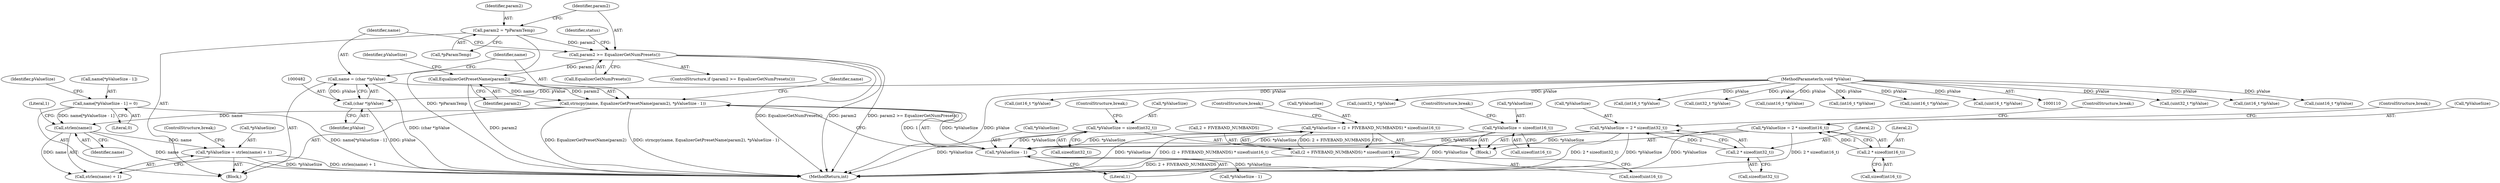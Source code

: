digraph "0_Android_c66c43ad571ed2590dcd55a762c73c90d9744bac@API" {
"1000500" [label="(Call,*pValueSize = strlen(name) + 1)"];
"1000504" [label="(Call,strlen(name))"];
"1000492" [label="(Call,name[*pValueSize - 1] = 0)"];
"1000484" [label="(Call,strncpy(name, EqualizerGetPresetName(param2), *pValueSize - 1))"];
"1000479" [label="(Call,name = (char *)pValue)"];
"1000481" [label="(Call,(char *)pValue)"];
"1000114" [label="(MethodParameterIn,void *pValue)"];
"1000486" [label="(Call,EqualizerGetPresetName(param2))"];
"1000470" [label="(Call,param2 >= EqualizerGetNumPresets())"];
"1000465" [label="(Call,param2 = *pParamTemp)"];
"1000488" [label="(Call,*pValueSize - 1)"];
"1000258" [label="(Call,*pValueSize = (2 + FIVEBAND_NUMBANDS) * sizeof(uint16_t))"];
"1000261" [label="(Call,(2 + FIVEBAND_NUMBANDS) * sizeof(uint16_t))"];
"1000208" [label="(Call,*pValueSize = 2 * sizeof(int32_t))"];
"1000211" [label="(Call,2 * sizeof(int32_t))"];
"1000183" [label="(Call,*pValueSize = 2 * sizeof(int16_t))"];
"1000186" [label="(Call,2 * sizeof(int16_t))"];
"1000231" [label="(Call,*pValueSize = sizeof(int32_t))"];
"1000160" [label="(Call,*pValueSize = sizeof(int16_t))"];
"1000465" [label="(Call,param2 = *pParamTemp)"];
"1000422" [label="(Call,(uint32_t *)pValue)"];
"1000234" [label="(Call,sizeof(int32_t))"];
"1000472" [label="(Call,EqualizerGetNumPresets())"];
"1000261" [label="(Call,(2 + FIVEBAND_NUMBANDS) * sizeof(uint16_t))"];
"1000490" [label="(Identifier,pValueSize)"];
"1000265" [label="(Call,sizeof(uint16_t))"];
"1000258" [label="(Call,*pValueSize = (2 + FIVEBAND_NUMBANDS) * sizeof(uint16_t))"];
"1000211" [label="(Call,2 * sizeof(int32_t))"];
"1000467" [label="(Call,*pParamTemp)"];
"1000504" [label="(Call,strlen(name))"];
"1000291" [label="(Call,(int16_t *)pValue)"];
"1000160" [label="(Call,*pValueSize = sizeof(int16_t))"];
"1000491" [label="(Literal,1)"];
"1000500" [label="(Call,*pValueSize = strlen(name) + 1)"];
"1000494" [label="(Identifier,name)"];
"1000483" [label="(Identifier,pValue)"];
"1000466" [label="(Identifier,param2)"];
"1000277" [label="(Block,)"];
"1000213" [label="(Call,sizeof(int32_t))"];
"1000184" [label="(Call,*pValueSize)"];
"1000567" [label="(MethodReturn,int)"];
"1000208" [label="(Call,*pValueSize = 2 * sizeof(int32_t))"];
"1000165" [label="(ControlStructure,break;)"];
"1000446" [label="(Call,(uint16_t *)pValue)"];
"1000481" [label="(Call,(char *)pValue)"];
"1000232" [label="(Call,*pValueSize)"];
"1000513" [label="(Call,(int16_t *)pValue)"];
"1000492" [label="(Call,name[*pValueSize - 1] = 0)"];
"1000506" [label="(Literal,1)"];
"1000479" [label="(Call,name = (char *)pValue)"];
"1000231" [label="(Call,*pValueSize = sizeof(int32_t))"];
"1000212" [label="(Literal,2)"];
"1000480" [label="(Identifier,name)"];
"1000114" [label="(MethodParameterIn,void *pValue)"];
"1000262" [label="(Call,2 + FIVEBAND_NUMBANDS)"];
"1000163" [label="(Call,sizeof(int16_t))"];
"1000507" [label="(ControlStructure,break;)"];
"1000186" [label="(Call,2 * sizeof(int16_t))"];
"1000485" [label="(Identifier,name)"];
"1000190" [label="(ControlStructure,break;)"];
"1000161" [label="(Call,*pValueSize)"];
"1000418" [label="(Call,(uint32_t *)pValue)"];
"1000499" [label="(Literal,0)"];
"1000493" [label="(Call,name[*pValueSize - 1])"];
"1000337" [label="(Call,(int16_t *)pValue)"];
"1000503" [label="(Call,strlen(name) + 1)"];
"1000378" [label="(Call,(int32_t *)pValue)"];
"1000484" [label="(Call,strncpy(name, EqualizerGetPresetName(param2), *pValueSize - 1))"];
"1000457" [label="(Call,(uint16_t *)pValue)"];
"1000188" [label="(Call,sizeof(int16_t))"];
"1000187" [label="(Literal,2)"];
"1000469" [label="(ControlStructure,if (param2 >= EqualizerGetNumPresets()))"];
"1000267" [label="(ControlStructure,break;)"];
"1000183" [label="(Call,*pValueSize = 2 * sizeof(int16_t))"];
"1000486" [label="(Call,EqualizerGetPresetName(param2))"];
"1000501" [label="(Call,*pValueSize)"];
"1000299" [label="(Call,(int16_t *)pValue)"];
"1000470" [label="(Call,param2 >= EqualizerGetNumPresets())"];
"1000259" [label="(Call,*pValueSize)"];
"1000209" [label="(Call,*pValueSize)"];
"1000434" [label="(Call,(uint16_t *)pValue)"];
"1000475" [label="(Identifier,status)"];
"1000471" [label="(Identifier,param2)"];
"1000140" [label="(Block,)"];
"1000505" [label="(Identifier,name)"];
"1000215" [label="(ControlStructure,break;)"];
"1000236" [label="(ControlStructure,break;)"];
"1000281" [label="(Call,(uint16_t *)pValue)"];
"1000487" [label="(Identifier,param2)"];
"1000502" [label="(Identifier,pValueSize)"];
"1000495" [label="(Call,*pValueSize - 1)"];
"1000489" [label="(Call,*pValueSize)"];
"1000488" [label="(Call,*pValueSize - 1)"];
"1000500" -> "1000277"  [label="AST: "];
"1000500" -> "1000503"  [label="CFG: "];
"1000501" -> "1000500"  [label="AST: "];
"1000503" -> "1000500"  [label="AST: "];
"1000507" -> "1000500"  [label="CFG: "];
"1000500" -> "1000567"  [label="DDG: strlen(name) + 1"];
"1000500" -> "1000567"  [label="DDG: *pValueSize"];
"1000504" -> "1000500"  [label="DDG: name"];
"1000504" -> "1000503"  [label="AST: "];
"1000504" -> "1000505"  [label="CFG: "];
"1000505" -> "1000504"  [label="AST: "];
"1000506" -> "1000504"  [label="CFG: "];
"1000504" -> "1000567"  [label="DDG: name"];
"1000504" -> "1000503"  [label="DDG: name"];
"1000492" -> "1000504"  [label="DDG: name[*pValueSize - 1]"];
"1000484" -> "1000504"  [label="DDG: name"];
"1000492" -> "1000277"  [label="AST: "];
"1000492" -> "1000499"  [label="CFG: "];
"1000493" -> "1000492"  [label="AST: "];
"1000499" -> "1000492"  [label="AST: "];
"1000502" -> "1000492"  [label="CFG: "];
"1000492" -> "1000567"  [label="DDG: name[*pValueSize - 1]"];
"1000484" -> "1000277"  [label="AST: "];
"1000484" -> "1000488"  [label="CFG: "];
"1000485" -> "1000484"  [label="AST: "];
"1000486" -> "1000484"  [label="AST: "];
"1000488" -> "1000484"  [label="AST: "];
"1000494" -> "1000484"  [label="CFG: "];
"1000484" -> "1000567"  [label="DDG: EqualizerGetPresetName(param2)"];
"1000484" -> "1000567"  [label="DDG: strncpy(name, EqualizerGetPresetName(param2), *pValueSize - 1)"];
"1000479" -> "1000484"  [label="DDG: name"];
"1000486" -> "1000484"  [label="DDG: param2"];
"1000488" -> "1000484"  [label="DDG: *pValueSize"];
"1000488" -> "1000484"  [label="DDG: 1"];
"1000479" -> "1000277"  [label="AST: "];
"1000479" -> "1000481"  [label="CFG: "];
"1000480" -> "1000479"  [label="AST: "];
"1000481" -> "1000479"  [label="AST: "];
"1000485" -> "1000479"  [label="CFG: "];
"1000479" -> "1000567"  [label="DDG: (char *)pValue"];
"1000481" -> "1000479"  [label="DDG: pValue"];
"1000481" -> "1000483"  [label="CFG: "];
"1000482" -> "1000481"  [label="AST: "];
"1000483" -> "1000481"  [label="AST: "];
"1000481" -> "1000567"  [label="DDG: pValue"];
"1000114" -> "1000481"  [label="DDG: pValue"];
"1000114" -> "1000110"  [label="AST: "];
"1000114" -> "1000567"  [label="DDG: pValue"];
"1000114" -> "1000281"  [label="DDG: pValue"];
"1000114" -> "1000291"  [label="DDG: pValue"];
"1000114" -> "1000299"  [label="DDG: pValue"];
"1000114" -> "1000337"  [label="DDG: pValue"];
"1000114" -> "1000378"  [label="DDG: pValue"];
"1000114" -> "1000418"  [label="DDG: pValue"];
"1000114" -> "1000422"  [label="DDG: pValue"];
"1000114" -> "1000434"  [label="DDG: pValue"];
"1000114" -> "1000446"  [label="DDG: pValue"];
"1000114" -> "1000457"  [label="DDG: pValue"];
"1000114" -> "1000513"  [label="DDG: pValue"];
"1000486" -> "1000487"  [label="CFG: "];
"1000487" -> "1000486"  [label="AST: "];
"1000490" -> "1000486"  [label="CFG: "];
"1000486" -> "1000567"  [label="DDG: param2"];
"1000470" -> "1000486"  [label="DDG: param2"];
"1000470" -> "1000469"  [label="AST: "];
"1000470" -> "1000472"  [label="CFG: "];
"1000471" -> "1000470"  [label="AST: "];
"1000472" -> "1000470"  [label="AST: "];
"1000475" -> "1000470"  [label="CFG: "];
"1000480" -> "1000470"  [label="CFG: "];
"1000470" -> "1000567"  [label="DDG: EqualizerGetNumPresets()"];
"1000470" -> "1000567"  [label="DDG: param2"];
"1000470" -> "1000567"  [label="DDG: param2 >= EqualizerGetNumPresets()"];
"1000465" -> "1000470"  [label="DDG: param2"];
"1000465" -> "1000277"  [label="AST: "];
"1000465" -> "1000467"  [label="CFG: "];
"1000466" -> "1000465"  [label="AST: "];
"1000467" -> "1000465"  [label="AST: "];
"1000471" -> "1000465"  [label="CFG: "];
"1000465" -> "1000567"  [label="DDG: *pParamTemp"];
"1000488" -> "1000491"  [label="CFG: "];
"1000489" -> "1000488"  [label="AST: "];
"1000491" -> "1000488"  [label="AST: "];
"1000258" -> "1000488"  [label="DDG: *pValueSize"];
"1000208" -> "1000488"  [label="DDG: *pValueSize"];
"1000183" -> "1000488"  [label="DDG: *pValueSize"];
"1000231" -> "1000488"  [label="DDG: *pValueSize"];
"1000160" -> "1000488"  [label="DDG: *pValueSize"];
"1000488" -> "1000495"  [label="DDG: *pValueSize"];
"1000258" -> "1000140"  [label="AST: "];
"1000258" -> "1000261"  [label="CFG: "];
"1000259" -> "1000258"  [label="AST: "];
"1000261" -> "1000258"  [label="AST: "];
"1000267" -> "1000258"  [label="CFG: "];
"1000258" -> "1000567"  [label="DDG: *pValueSize"];
"1000258" -> "1000567"  [label="DDG: (2 + FIVEBAND_NUMBANDS) * sizeof(uint16_t)"];
"1000261" -> "1000258"  [label="DDG: 2 + FIVEBAND_NUMBANDS"];
"1000261" -> "1000265"  [label="CFG: "];
"1000262" -> "1000261"  [label="AST: "];
"1000265" -> "1000261"  [label="AST: "];
"1000261" -> "1000567"  [label="DDG: 2 + FIVEBAND_NUMBANDS"];
"1000208" -> "1000140"  [label="AST: "];
"1000208" -> "1000211"  [label="CFG: "];
"1000209" -> "1000208"  [label="AST: "];
"1000211" -> "1000208"  [label="AST: "];
"1000215" -> "1000208"  [label="CFG: "];
"1000208" -> "1000567"  [label="DDG: *pValueSize"];
"1000208" -> "1000567"  [label="DDG: 2 * sizeof(int32_t)"];
"1000211" -> "1000208"  [label="DDG: 2"];
"1000211" -> "1000213"  [label="CFG: "];
"1000212" -> "1000211"  [label="AST: "];
"1000213" -> "1000211"  [label="AST: "];
"1000183" -> "1000140"  [label="AST: "];
"1000183" -> "1000186"  [label="CFG: "];
"1000184" -> "1000183"  [label="AST: "];
"1000186" -> "1000183"  [label="AST: "];
"1000190" -> "1000183"  [label="CFG: "];
"1000183" -> "1000567"  [label="DDG: 2 * sizeof(int16_t)"];
"1000183" -> "1000567"  [label="DDG: *pValueSize"];
"1000186" -> "1000183"  [label="DDG: 2"];
"1000186" -> "1000188"  [label="CFG: "];
"1000187" -> "1000186"  [label="AST: "];
"1000188" -> "1000186"  [label="AST: "];
"1000231" -> "1000140"  [label="AST: "];
"1000231" -> "1000234"  [label="CFG: "];
"1000232" -> "1000231"  [label="AST: "];
"1000234" -> "1000231"  [label="AST: "];
"1000236" -> "1000231"  [label="CFG: "];
"1000231" -> "1000567"  [label="DDG: *pValueSize"];
"1000160" -> "1000140"  [label="AST: "];
"1000160" -> "1000163"  [label="CFG: "];
"1000161" -> "1000160"  [label="AST: "];
"1000163" -> "1000160"  [label="AST: "];
"1000165" -> "1000160"  [label="CFG: "];
"1000160" -> "1000567"  [label="DDG: *pValueSize"];
}
